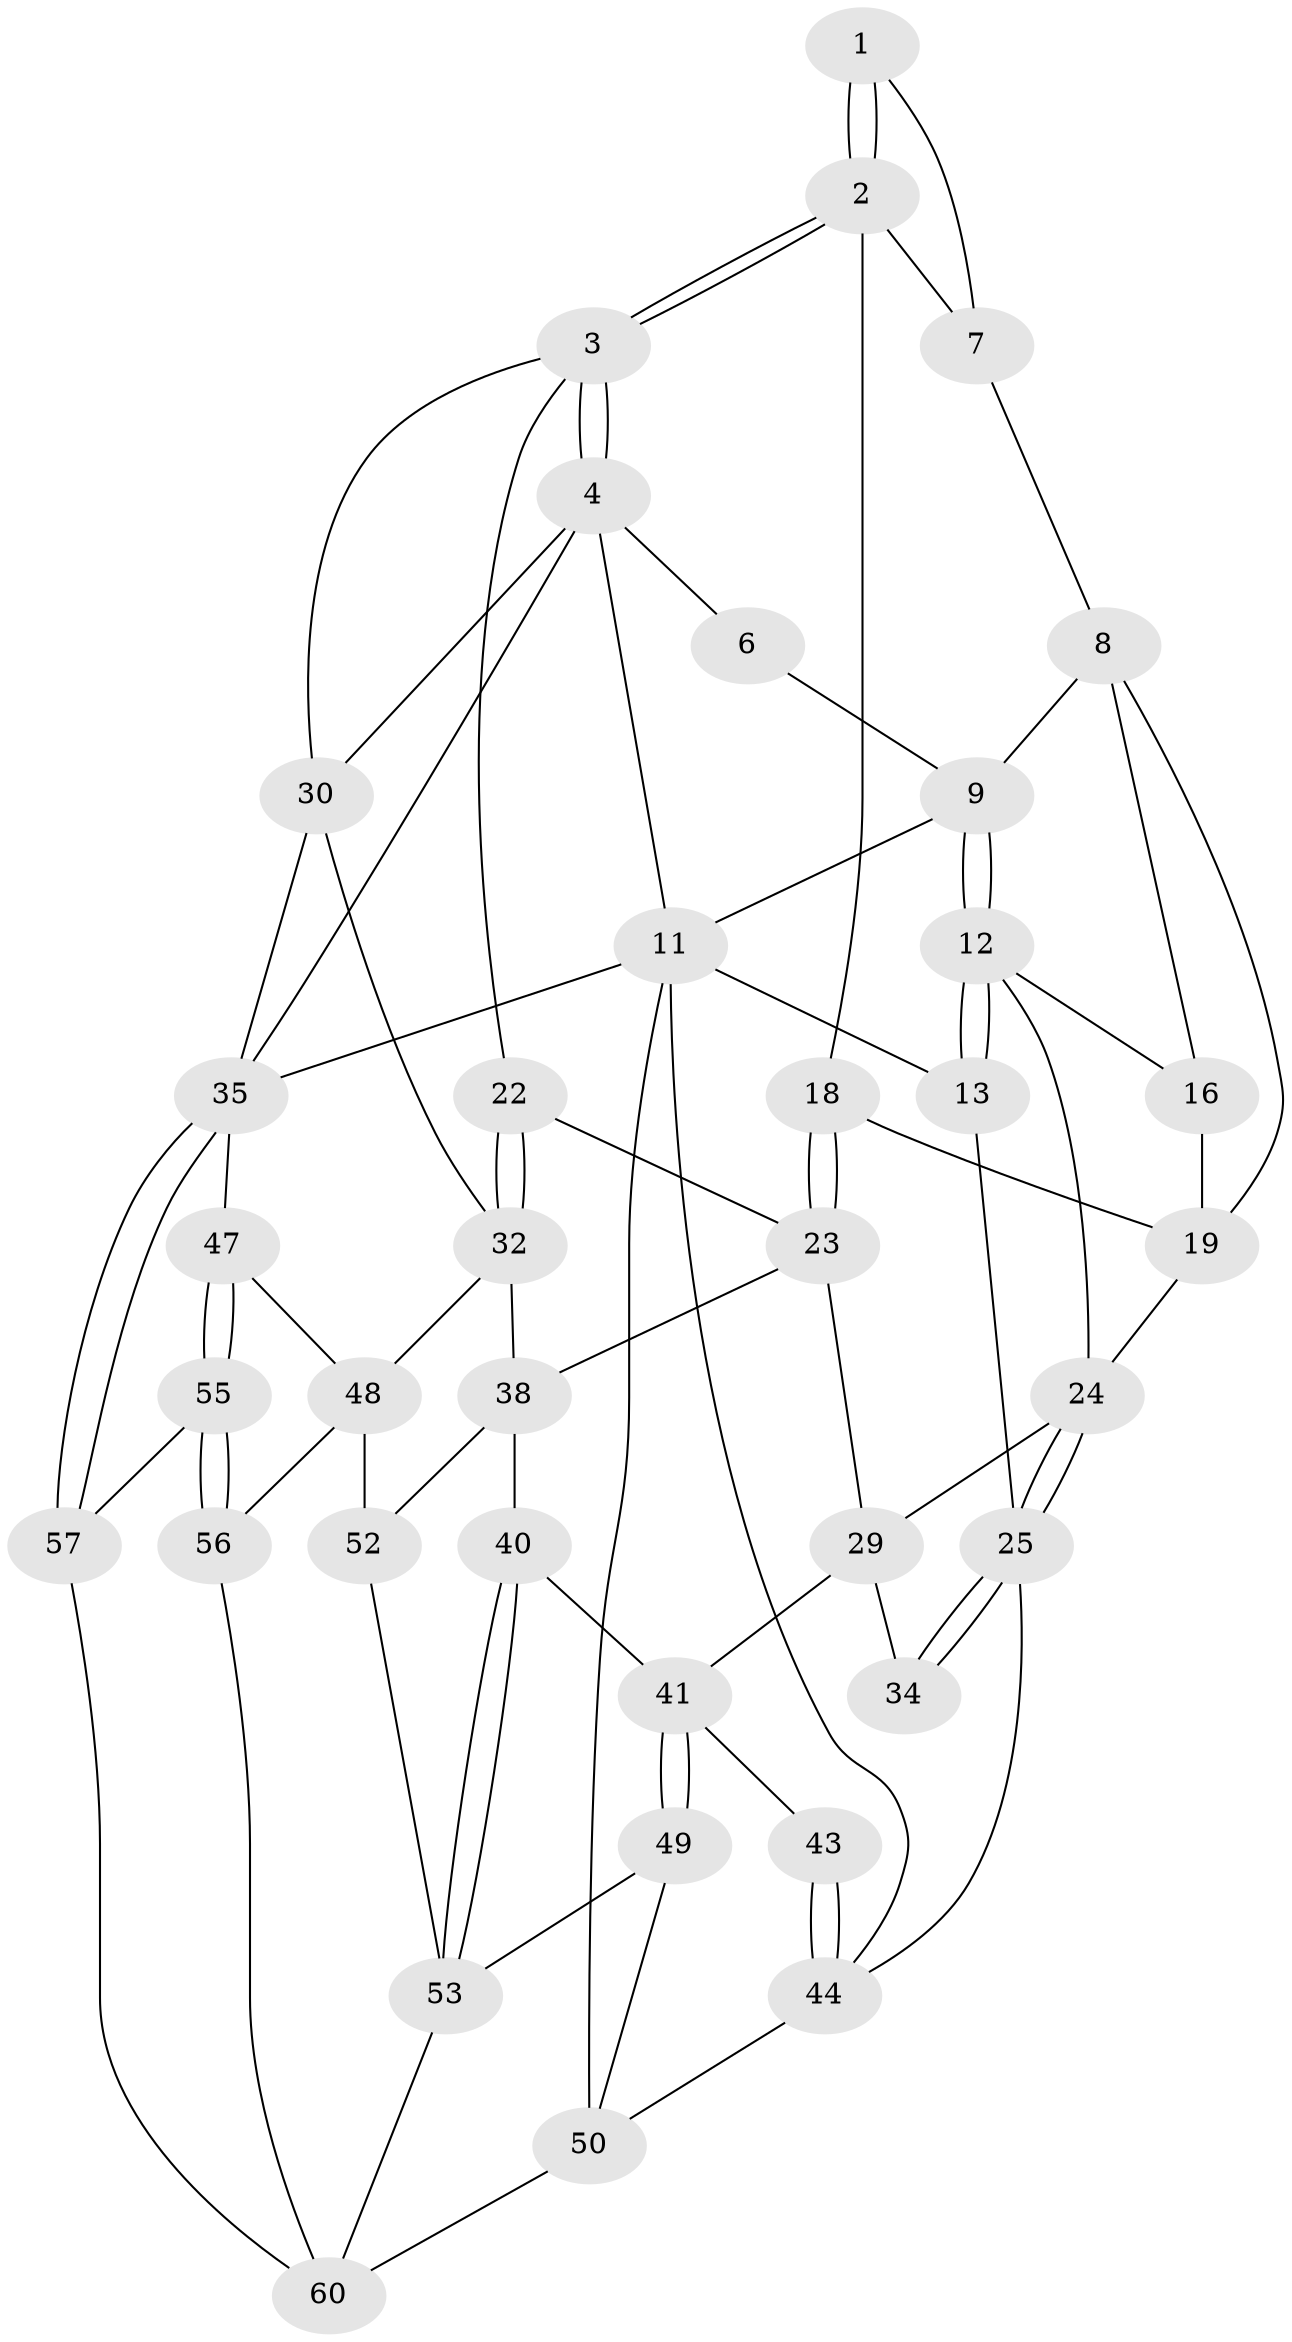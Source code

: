 // Generated by graph-tools (version 1.1) at 2025/24/03/03/25 07:24:33]
// undirected, 38 vertices, 83 edges
graph export_dot {
graph [start="1"]
  node [color=gray90,style=filled];
  1 [pos="+0.5914246961281303+0"];
  2 [pos="+0.688494970784988+0.16877232128417013",super="+14"];
  3 [pos="+0.6955329053211229+0.17368625450280897",super="+21"];
  4 [pos="+1+0",super="+5"];
  6 [pos="+0.581255989329142+0"];
  7 [pos="+0.4322405421068188+0.15712678808678512"];
  8 [pos="+0.3494674337627288+0.16386374801191467",super="+15"];
  9 [pos="+0.22640948924682402+0.03924112255699423",super="+10"];
  11 [pos="+0+0",super="+46"];
  12 [pos="+0.16599557485962918+0.26461255317465326",super="+17"];
  13 [pos="+0+0.30643221050476815"];
  16 [pos="+0.3341297288282182+0.22962218854574323"];
  18 [pos="+0.4989984560217397+0.31650361985826725"];
  19 [pos="+0.46652177612652573+0.3220618779175413",super="+20"];
  22 [pos="+0.7721132450430799+0.4056503904795021"];
  23 [pos="+0.5815061093728466+0.41848910264118944",super="+28"];
  24 [pos="+0.23975671467644408+0.4186561915495103",super="+27"];
  25 [pos="+0.03186871570975448+0.5401718488712774",super="+26"];
  29 [pos="+0.42337044287421716+0.5599120743075495",super="+33"];
  30 [pos="+1+0",super="+31"];
  32 [pos="+0.8244581333167932+0.4550677439551713",super="+37"];
  34 [pos="+0.173258974473964+0.5940301187718262"];
  35 [pos="+1+1",super="+36"];
  38 [pos="+0.6726567730140506+0.6596656526288472",super="+39"];
  40 [pos="+0.4720940762315565+0.74249381451645"];
  41 [pos="+0.39224734397711464+0.6692197329667251",super="+42"];
  43 [pos="+0.2581225773065202+0.6917564456430552"];
  44 [pos="+0.12292835273483368+0.8186635382304502",super="+45"];
  47 [pos="+0.8890948868110113+0.780014605297156"];
  48 [pos="+0.836404673759843+0.7609593838051291",super="+51"];
  49 [pos="+0.3159164720441918+0.8575925495210834"];
  50 [pos="+0.1492511578383998+0.8355734571485031",super="+59"];
  52 [pos="+0.6553779953865538+0.871782338672384"];
  53 [pos="+0.4880048353955021+0.8348061395713673",super="+54"];
  55 [pos="+0.8620703989215596+0.8908854163994365",super="+58"];
  56 [pos="+0.6657170748937851+0.8990690628498229"];
  57 [pos="+1+1",super="+61"];
  60 [pos="+0.4386538715296389+1",super="+62"];
  1 -- 2;
  1 -- 2;
  1 -- 7;
  2 -- 3;
  2 -- 3;
  2 -- 18;
  2 -- 7;
  3 -- 4;
  3 -- 4;
  3 -- 22;
  3 -- 30;
  4 -- 30;
  4 -- 11;
  4 -- 35;
  4 -- 6;
  6 -- 9;
  7 -- 8;
  8 -- 9;
  8 -- 16;
  8 -- 19;
  9 -- 12;
  9 -- 12;
  9 -- 11;
  11 -- 13;
  11 -- 35;
  11 -- 50;
  11 -- 44;
  12 -- 13;
  12 -- 13;
  12 -- 16;
  12 -- 24;
  13 -- 25;
  16 -- 19;
  18 -- 19;
  18 -- 23;
  18 -- 23;
  19 -- 24;
  22 -- 23;
  22 -- 32;
  22 -- 32;
  23 -- 29;
  23 -- 38;
  24 -- 25;
  24 -- 25;
  24 -- 29;
  25 -- 34;
  25 -- 34;
  25 -- 44;
  29 -- 41;
  29 -- 34;
  30 -- 32;
  30 -- 35;
  32 -- 48;
  32 -- 38;
  35 -- 57;
  35 -- 57;
  35 -- 47;
  38 -- 40;
  38 -- 52;
  40 -- 41;
  40 -- 53;
  40 -- 53;
  41 -- 49;
  41 -- 49;
  41 -- 43;
  43 -- 44;
  43 -- 44;
  44 -- 50;
  47 -- 48;
  47 -- 55;
  47 -- 55;
  48 -- 56;
  48 -- 52;
  49 -- 50;
  49 -- 53;
  50 -- 60;
  52 -- 53;
  53 -- 60;
  55 -- 56;
  55 -- 56;
  55 -- 57 [weight=2];
  56 -- 60;
  57 -- 60;
}
